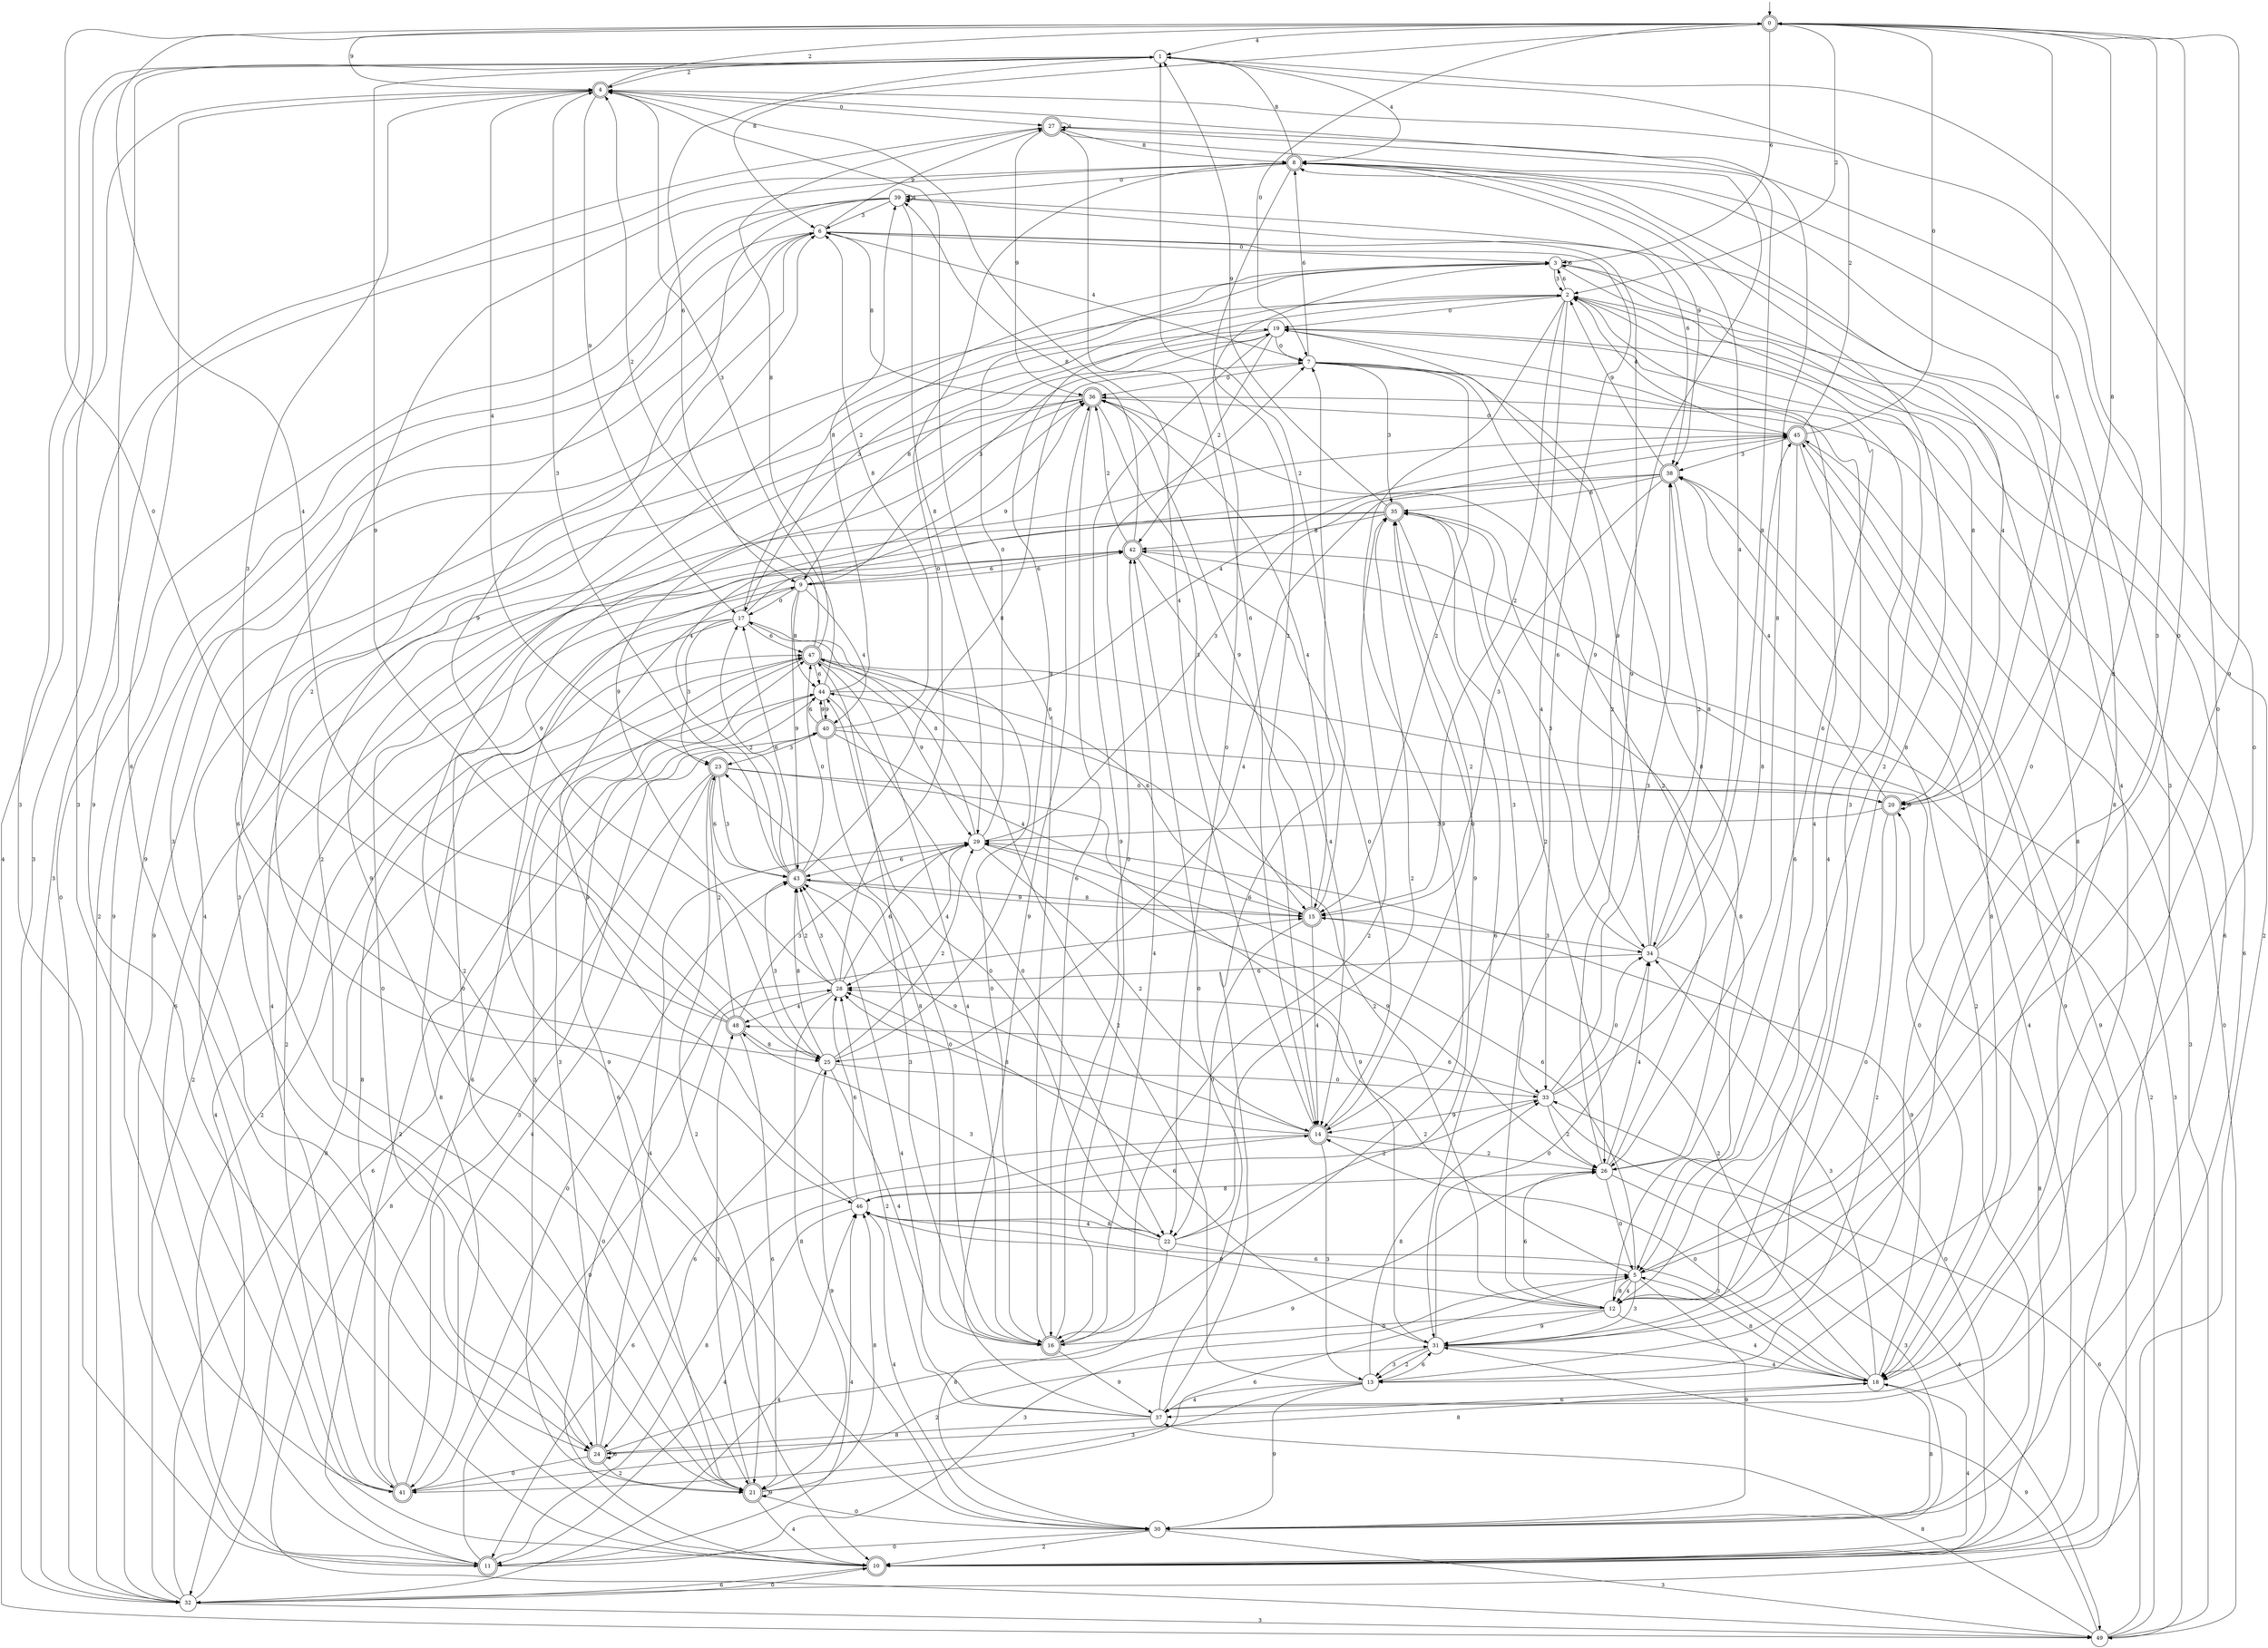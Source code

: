 digraph g {

	s0 [shape="doublecircle" label="0"];
	s1 [shape="circle" label="1"];
	s2 [shape="circle" label="2"];
	s3 [shape="circle" label="3"];
	s4 [shape="doublecircle" label="4"];
	s5 [shape="circle" label="5"];
	s6 [shape="circle" label="6"];
	s7 [shape="circle" label="7"];
	s8 [shape="doublecircle" label="8"];
	s9 [shape="circle" label="9"];
	s10 [shape="doublecircle" label="10"];
	s11 [shape="doublecircle" label="11"];
	s12 [shape="circle" label="12"];
	s13 [shape="circle" label="13"];
	s14 [shape="doublecircle" label="14"];
	s15 [shape="doublecircle" label="15"];
	s16 [shape="doublecircle" label="16"];
	s17 [shape="circle" label="17"];
	s18 [shape="circle" label="18"];
	s19 [shape="circle" label="19"];
	s20 [shape="doublecircle" label="20"];
	s21 [shape="doublecircle" label="21"];
	s22 [shape="circle" label="22"];
	s23 [shape="doublecircle" label="23"];
	s24 [shape="doublecircle" label="24"];
	s25 [shape="circle" label="25"];
	s26 [shape="circle" label="26"];
	s27 [shape="doublecircle" label="27"];
	s28 [shape="circle" label="28"];
	s29 [shape="circle" label="29"];
	s30 [shape="circle" label="30"];
	s31 [shape="circle" label="31"];
	s32 [shape="circle" label="32"];
	s33 [shape="circle" label="33"];
	s34 [shape="circle" label="34"];
	s35 [shape="doublecircle" label="35"];
	s36 [shape="doublecircle" label="36"];
	s37 [shape="circle" label="37"];
	s38 [shape="doublecircle" label="38"];
	s39 [shape="circle" label="39"];
	s40 [shape="doublecircle" label="40"];
	s41 [shape="doublecircle" label="41"];
	s42 [shape="doublecircle" label="42"];
	s43 [shape="doublecircle" label="43"];
	s44 [shape="circle" label="44"];
	s45 [shape="doublecircle" label="45"];
	s46 [shape="circle" label="46"];
	s47 [shape="doublecircle" label="47"];
	s48 [shape="doublecircle" label="48"];
	s49 [shape="circle" label="49"];
	s0 -> s1 [label="4"];
	s0 -> s2 [label="2"];
	s0 -> s3 [label="6"];
	s0 -> s4 [label="9"];
	s0 -> s5 [label="3"];
	s0 -> s6 [label="8"];
	s0 -> s7 [label="0"];
	s1 -> s8 [label="4"];
	s1 -> s4 [label="2"];
	s1 -> s9 [label="6"];
	s1 -> s10 [label="9"];
	s1 -> s11 [label="3"];
	s1 -> s12 [label="8"];
	s1 -> s13 [label="0"];
	s2 -> s14 [label="4"];
	s2 -> s15 [label="2"];
	s2 -> s3 [label="6"];
	s2 -> s16 [label="9"];
	s2 -> s17 [label="3"];
	s2 -> s18 [label="8"];
	s2 -> s19 [label="0"];
	s3 -> s20 [label="4"];
	s3 -> s5 [label="2"];
	s3 -> s3 [label="6"];
	s3 -> s21 [label="9"];
	s3 -> s2 [label="3"];
	s3 -> s20 [label="8"];
	s3 -> s22 [label="0"];
	s4 -> s23 [label="4"];
	s4 -> s0 [label="2"];
	s4 -> s24 [label="6"];
	s4 -> s17 [label="9"];
	s4 -> s25 [label="3"];
	s4 -> s26 [label="8"];
	s4 -> s27 [label="0"];
	s5 -> s12 [label="4"];
	s5 -> s28 [label="2"];
	s5 -> s29 [label="6"];
	s5 -> s30 [label="9"];
	s5 -> s31 [label="3"];
	s5 -> s12 [label="8"];
	s5 -> s0 [label="0"];
	s6 -> s7 [label="4"];
	s6 -> s32 [label="2"];
	s6 -> s33 [label="6"];
	s6 -> s27 [label="9"];
	s6 -> s24 [label="3"];
	s6 -> s18 [label="8"];
	s6 -> s3 [label="0"];
	s7 -> s31 [label="4"];
	s7 -> s15 [label="2"];
	s7 -> s8 [label="6"];
	s7 -> s34 [label="9"];
	s7 -> s35 [label="3"];
	s7 -> s26 [label="8"];
	s7 -> s36 [label="0"];
	s8 -> s37 [label="4"];
	s8 -> s14 [label="2"];
	s8 -> s21 [label="6"];
	s8 -> s38 [label="9"];
	s8 -> s32 [label="3"];
	s8 -> s1 [label="8"];
	s8 -> s39 [label="0"];
	s9 -> s40 [label="4"];
	s9 -> s41 [label="2"];
	s9 -> s42 [label="6"];
	s9 -> s43 [label="9"];
	s9 -> s19 [label="3"];
	s9 -> s44 [label="8"];
	s9 -> s17 [label="0"];
	s10 -> s38 [label="4"];
	s10 -> s2 [label="2"];
	s10 -> s32 [label="6"];
	s10 -> s45 [label="9"];
	s10 -> s1 [label="3"];
	s10 -> s20 [label="8"];
	s10 -> s15 [label="0"];
	s11 -> s46 [label="4"];
	s11 -> s47 [label="2"];
	s11 -> s45 [label="6"];
	s11 -> s2 [label="9"];
	s11 -> s5 [label="3"];
	s11 -> s14 [label="8"];
	s11 -> s28 [label="0"];
	s12 -> s18 [label="4"];
	s12 -> s44 [label="2"];
	s12 -> s26 [label="6"];
	s12 -> s31 [label="9"];
	s12 -> s2 [label="3"];
	s12 -> s35 [label="8"];
	s12 -> s16 [label="0"];
	s13 -> s37 [label="4"];
	s13 -> s47 [label="2"];
	s13 -> s31 [label="6"];
	s13 -> s30 [label="9"];
	s13 -> s41 [label="3"];
	s13 -> s33 [label="8"];
	s13 -> s8 [label="0"];
	s14 -> s4 [label="4"];
	s14 -> s26 [label="2"];
	s14 -> s11 [label="6"];
	s14 -> s43 [label="9"];
	s14 -> s13 [label="3"];
	s14 -> s28 [label="8"];
	s14 -> s35 [label="0"];
	s15 -> s14 [label="4"];
	s15 -> s1 [label="2"];
	s15 -> s47 [label="6"];
	s15 -> s36 [label="9"];
	s15 -> s34 [label="3"];
	s15 -> s43 [label="8"];
	s15 -> s22 [label="0"];
	s16 -> s42 [label="4"];
	s16 -> s35 [label="2"];
	s16 -> s4 [label="6"];
	s16 -> s37 [label="9"];
	s16 -> s23 [label="3"];
	s16 -> s47 [label="8"];
	s16 -> s7 [label="0"];
	s17 -> s32 [label="4"];
	s17 -> s3 [label="2"];
	s17 -> s47 [label="6"];
	s17 -> s36 [label="9"];
	s17 -> s23 [label="3"];
	s17 -> s10 [label="8"];
	s17 -> s16 [label="0"];
	s18 -> s10 [label="4"];
	s18 -> s15 [label="2"];
	s18 -> s37 [label="6"];
	s18 -> s29 [label="9"];
	s18 -> s34 [label="3"];
	s18 -> s5 [label="8"];
	s18 -> s14 [label="0"];
	s19 -> s12 [label="4"];
	s19 -> s42 [label="2"];
	s19 -> s10 [label="6"];
	s19 -> s16 [label="9"];
	s19 -> s24 [label="3"];
	s19 -> s9 [label="8"];
	s19 -> s7 [label="0"];
	s20 -> s38 [label="4"];
	s20 -> s13 [label="2"];
	s20 -> s0 [label="6"];
	s20 -> s20 [label="9"];
	s20 -> s29 [label="3"];
	s20 -> s0 [label="8"];
	s20 -> s12 [label="0"];
	s21 -> s10 [label="4"];
	s21 -> s6 [label="2"];
	s21 -> s5 [label="6"];
	s21 -> s21 [label="9"];
	s21 -> s48 [label="3"];
	s21 -> s46 [label="8"];
	s21 -> s30 [label="0"];
	s22 -> s46 [label="4"];
	s22 -> s35 [label="2"];
	s22 -> s5 [label="6"];
	s22 -> s35 [label="9"];
	s22 -> s48 [label="3"];
	s22 -> s30 [label="8"];
	s22 -> s44 [label="0"];
	s23 -> s41 [label="4"];
	s23 -> s21 [label="2"];
	s23 -> s43 [label="6"];
	s23 -> s31 [label="9"];
	s23 -> s43 [label="3"];
	s23 -> s49 [label="8"];
	s23 -> s20 [label="0"];
	s24 -> s29 [label="4"];
	s24 -> s21 [label="2"];
	s24 -> s24 [label="6"];
	s24 -> s26 [label="9"];
	s24 -> s47 [label="3"];
	s24 -> s18 [label="8"];
	s24 -> s41 [label="0"];
	s25 -> s16 [label="4"];
	s25 -> s29 [label="2"];
	s25 -> s24 [label="6"];
	s25 -> s2 [label="9"];
	s25 -> s43 [label="3"];
	s25 -> s43 [label="8"];
	s25 -> s33 [label="0"];
	s26 -> s34 [label="4"];
	s26 -> s36 [label="2"];
	s26 -> s2 [label="6"];
	s26 -> s39 [label="9"];
	s26 -> s30 [label="3"];
	s26 -> s46 [label="8"];
	s26 -> s5 [label="0"];
	s27 -> s27 [label="4"];
	s27 -> s12 [label="2"];
	s27 -> s14 [label="6"];
	s27 -> s36 [label="9"];
	s27 -> s32 [label="3"];
	s27 -> s8 [label="8"];
	s27 -> s18 [label="0"];
	s28 -> s48 [label="4"];
	s28 -> s43 [label="2"];
	s28 -> s29 [label="6"];
	s28 -> s36 [label="9"];
	s28 -> s43 [label="3"];
	s28 -> s21 [label="8"];
	s28 -> s8 [label="0"];
	s29 -> s28 [label="4"];
	s29 -> s14 [label="2"];
	s29 -> s43 [label="6"];
	s29 -> s26 [label="9"];
	s29 -> s45 [label="3"];
	s29 -> s17 [label="8"];
	s29 -> s3 [label="0"];
	s30 -> s46 [label="4"];
	s30 -> s10 [label="2"];
	s30 -> s19 [label="6"];
	s30 -> s25 [label="9"];
	s30 -> s49 [label="3"];
	s30 -> s18 [label="8"];
	s30 -> s11 [label="0"];
	s31 -> s18 [label="4"];
	s31 -> s13 [label="2"];
	s31 -> s28 [label="6"];
	s31 -> s0 [label="9"];
	s31 -> s13 [label="3"];
	s31 -> s8 [label="8"];
	s31 -> s34 [label="0"];
	s32 -> s46 [label="4"];
	s32 -> s42 [label="2"];
	s32 -> s40 [label="6"];
	s32 -> s6 [label="9"];
	s32 -> s49 [label="3"];
	s32 -> s44 [label="8"];
	s32 -> s10 [label="0"];
	s33 -> s49 [label="4"];
	s33 -> s26 [label="2"];
	s33 -> s48 [label="6"];
	s33 -> s14 [label="9"];
	s33 -> s38 [label="3"];
	s33 -> s45 [label="8"];
	s33 -> s34 [label="0"];
	s34 -> s8 [label="4"];
	s34 -> s38 [label="2"];
	s34 -> s28 [label="6"];
	s34 -> s19 [label="9"];
	s34 -> s35 [label="3"];
	s34 -> s27 [label="8"];
	s34 -> s10 [label="0"];
	s35 -> s41 [label="4"];
	s35 -> s26 [label="2"];
	s35 -> s31 [label="6"];
	s35 -> s1 [label="9"];
	s35 -> s33 [label="3"];
	s35 -> s42 [label="8"];
	s35 -> s24 [label="0"];
	s36 -> s15 [label="4"];
	s36 -> s30 [label="2"];
	s36 -> s16 [label="6"];
	s36 -> s25 [label="9"];
	s36 -> s15 [label="3"];
	s36 -> s6 [label="8"];
	s36 -> s45 [label="0"];
	s37 -> s43 [label="4"];
	s37 -> s28 [label="2"];
	s37 -> s7 [label="6"];
	s37 -> s36 [label="9"];
	s37 -> s8 [label="3"];
	s37 -> s24 [label="8"];
	s37 -> s42 [label="0"];
	s38 -> s25 [label="4"];
	s38 -> s30 [label="2"];
	s38 -> s35 [label="6"];
	s38 -> s2 [label="9"];
	s38 -> s15 [label="3"];
	s38 -> s34 [label="8"];
	s38 -> s21 [label="0"];
	s39 -> s39 [label="4"];
	s39 -> s46 [label="2"];
	s39 -> s38 [label="6"];
	s39 -> s25 [label="9"];
	s39 -> s6 [label="3"];
	s39 -> s29 [label="8"];
	s39 -> s32 [label="0"];
	s40 -> s15 [label="4"];
	s40 -> s20 [label="2"];
	s40 -> s44 [label="6"];
	s40 -> s44 [label="9"];
	s40 -> s23 [label="3"];
	s40 -> s6 [label="8"];
	s40 -> s16 [label="0"];
	s41 -> s19 [label="4"];
	s41 -> s31 [label="2"];
	s41 -> s47 [label="6"];
	s41 -> s6 [label="9"];
	s41 -> s40 [label="3"];
	s41 -> s47 [label="8"];
	s41 -> s43 [label="0"];
	s42 -> s14 [label="4"];
	s42 -> s36 [label="2"];
	s42 -> s9 [label="6"];
	s42 -> s10 [label="9"];
	s42 -> s49 [label="3"];
	s42 -> s39 [label="8"];
	s42 -> s14 [label="0"];
	s43 -> s36 [label="4"];
	s43 -> s17 [label="2"];
	s43 -> s17 [label="6"];
	s43 -> s15 [label="9"];
	s43 -> s4 [label="3"];
	s43 -> s7 [label="8"];
	s43 -> s47 [label="0"];
	s44 -> s45 [label="4"];
	s44 -> s11 [label="2"];
	s44 -> s21 [label="6"];
	s44 -> s40 [label="9"];
	s44 -> s4 [label="3"];
	s44 -> s39 [label="8"];
	s44 -> s22 [label="0"];
	s45 -> s2 [label="4"];
	s45 -> s4 [label="2"];
	s45 -> s5 [label="6"];
	s45 -> s32 [label="9"];
	s45 -> s38 [label="3"];
	s45 -> s18 [label="8"];
	s45 -> s0 [label="0"];
	s46 -> s11 [label="4"];
	s46 -> s33 [label="2"];
	s46 -> s28 [label="6"];
	s46 -> s9 [label="9"];
	s46 -> s18 [label="3"];
	s46 -> s22 [label="8"];
	s46 -> s12 [label="0"];
	s47 -> s16 [label="4"];
	s47 -> s4 [label="2"];
	s47 -> s44 [label="6"];
	s47 -> s29 [label="9"];
	s47 -> s21 [label="3"];
	s47 -> s27 [label="8"];
	s47 -> s18 [label="0"];
	s48 -> s0 [label="4"];
	s48 -> s23 [label="2"];
	s48 -> s21 [label="6"];
	s48 -> s1 [label="9"];
	s48 -> s29 [label="3"];
	s48 -> s25 [label="8"];
	s48 -> s0 [label="0"];
	s49 -> s4 [label="4"];
	s49 -> s42 [label="2"];
	s49 -> s33 [label="6"];
	s49 -> s31 [label="9"];
	s49 -> s45 [label="3"];
	s49 -> s37 [label="8"];
	s49 -> s36 [label="0"];

__start0 [label="" shape="none" width="0" height="0"];
__start0 -> s0;

}
